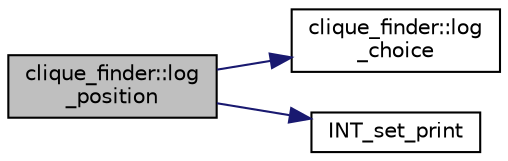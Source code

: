 digraph "clique_finder::log_position"
{
  edge [fontname="Helvetica",fontsize="10",labelfontname="Helvetica",labelfontsize="10"];
  node [fontname="Helvetica",fontsize="10",shape=record];
  rankdir="LR";
  Node182 [label="clique_finder::log\l_position",height=0.2,width=0.4,color="black", fillcolor="grey75", style="filled", fontcolor="black"];
  Node182 -> Node183 [color="midnightblue",fontsize="10",style="solid",fontname="Helvetica"];
  Node183 [label="clique_finder::log\l_choice",height=0.2,width=0.4,color="black", fillcolor="white", style="filled",URL="$dc/d82/classclique__finder.html#a56075f72456d19c09a041f8c1c1b9927"];
  Node182 -> Node184 [color="midnightblue",fontsize="10",style="solid",fontname="Helvetica"];
  Node184 [label="INT_set_print",height=0.2,width=0.4,color="black", fillcolor="white", style="filled",URL="$df/dbf/sajeeb_8_c.html#a97614645ec11df30e0e896367f91ffd9"];
}
